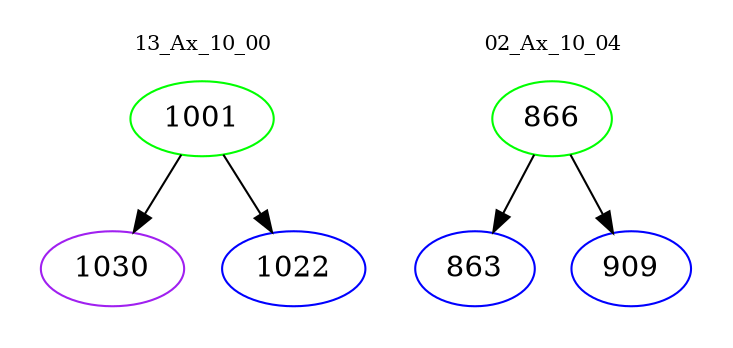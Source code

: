 digraph{
subgraph cluster_0 {
color = white
label = "13_Ax_10_00";
fontsize=10;
T0_1001 [label="1001", color="green"]
T0_1001 -> T0_1030 [color="black"]
T0_1030 [label="1030", color="purple"]
T0_1001 -> T0_1022 [color="black"]
T0_1022 [label="1022", color="blue"]
}
subgraph cluster_1 {
color = white
label = "02_Ax_10_04";
fontsize=10;
T1_866 [label="866", color="green"]
T1_866 -> T1_863 [color="black"]
T1_863 [label="863", color="blue"]
T1_866 -> T1_909 [color="black"]
T1_909 [label="909", color="blue"]
}
}
